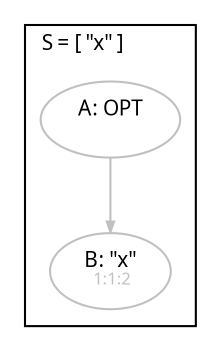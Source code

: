 digraph G {
  fontname = Menlo
  fontsize = 10
      node [fontname = Menlo, fontsize = 10, color = gray]
      edge [fontname = Menlo, fontsize = 10, color = gray, arrowsize = 0.5]

  graph [ordering = out]
  subgraph GSS {
    cluster = true
    label = <↵x↵> fontcolor = red
    labeljust = l
    node [shape = box, style = rounded, height = 0]
  }
  subgraph S {
    cluster = true
    label = <S = [ "x" ]>
    labeljust = l
    node [shape = ellipse, height = 0]
    A [label = <A: OPT<br/><font color="gray" point-size="8.0"> </font>>]
    A -> B
    B [label = <B: "x"<br/><font color="gray" point-size="8.0"> 1:1:2</font>>]
  }
}